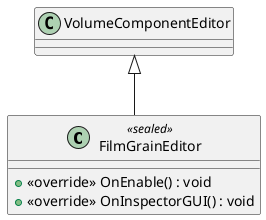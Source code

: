 @startuml
class FilmGrainEditor <<sealed>> {
    + <<override>> OnEnable() : void
    + <<override>> OnInspectorGUI() : void
}
VolumeComponentEditor <|-- FilmGrainEditor
@enduml
